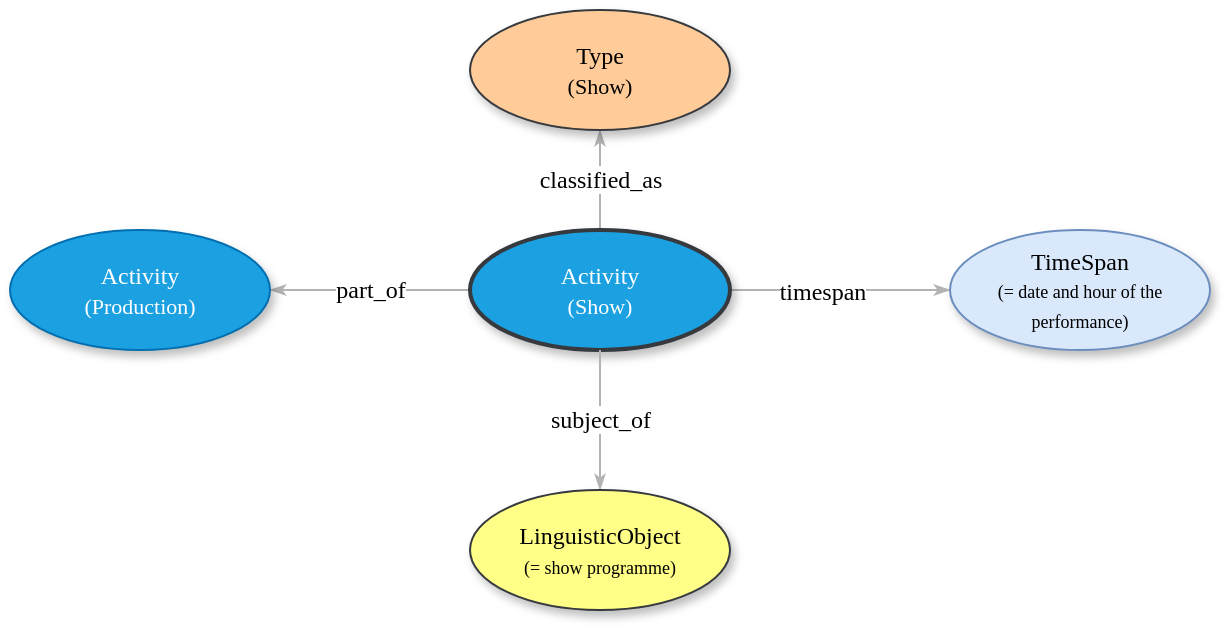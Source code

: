 <mxfile version="24.6.1" type="device">
  <diagram name="Page-1" id="42789a77-a242-8287-6e28-9cd8cfd52e62">
    <mxGraphModel dx="1434" dy="854" grid="1" gridSize="10" guides="1" tooltips="1" connect="1" arrows="1" fold="1" page="1" pageScale="1" pageWidth="1100" pageHeight="850" background="none" math="0" shadow="0">
      <root>
        <mxCell id="0" />
        <mxCell id="1" parent="0" />
        <mxCell id="1ea317790d2ca983-12" style="edgeStyle=none;rounded=1;html=1;labelBackgroundColor=none;startArrow=none;startFill=0;startSize=5;endArrow=classicThin;endFill=1;endSize=5;jettySize=auto;orthogonalLoop=1;strokeColor=#B3B3B3;strokeWidth=1;fontFamily=Verdana;fontSize=12" parent="1" source="1ea317790d2ca983-1" target="1ea317790d2ca983-2" edge="1">
          <mxGeometry relative="1" as="geometry" />
        </mxCell>
        <mxCell id="zDy7RlBYdxDVko9kDezS-1" value="&lt;font face=&quot;Verdana&quot; style=&quot;font-size: 12px; background-color: rgb(255, 255, 255);&quot;&gt;timespan&lt;/font&gt;" style="edgeLabel;html=1;align=center;verticalAlign=middle;resizable=0;points=[];" parent="1ea317790d2ca983-12" vertex="1" connectable="0">
          <mxGeometry x="-0.16" y="-1" relative="1" as="geometry">
            <mxPoint as="offset" />
          </mxGeometry>
        </mxCell>
        <mxCell id="1ea317790d2ca983-13" value="&lt;span style=&quot;background-color: rgb(255, 255, 255);&quot;&gt;part_of&lt;/span&gt;" style="edgeStyle=none;rounded=1;html=1;labelBackgroundColor=none;startArrow=none;startFill=0;startSize=5;endArrow=classicThin;endFill=1;endSize=5;jettySize=auto;orthogonalLoop=1;strokeColor=#B3B3B3;strokeWidth=1;fontFamily=Verdana;fontSize=12" parent="1" source="1ea317790d2ca983-1" target="1ea317790d2ca983-9" edge="1">
          <mxGeometry relative="1" as="geometry" />
        </mxCell>
        <mxCell id="1ea317790d2ca983-14" value="&lt;span style=&quot;background-color: rgb(255, 255, 255);&quot;&gt;classified_as&lt;/span&gt;" style="edgeStyle=none;rounded=1;html=1;labelBackgroundColor=none;startArrow=none;startFill=0;startSize=5;endArrow=classicThin;endFill=1;endSize=5;jettySize=auto;orthogonalLoop=1;strokeColor=#B3B3B3;strokeWidth=1;fontFamily=Verdana;fontSize=12" parent="1" source="1ea317790d2ca983-1" target="1ea317790d2ca983-3" edge="1">
          <mxGeometry relative="1" as="geometry" />
        </mxCell>
        <mxCell id="1ea317790d2ca983-1" value="Activity&lt;div&gt;&lt;font style=&quot;font-size: 11px;&quot;&gt;(Show)&lt;/font&gt;&lt;/div&gt;" style="ellipse;whiteSpace=wrap;html=1;rounded=0;shadow=1;comic=0;labelBackgroundColor=none;strokeWidth=2;fontFamily=Verdana;fontSize=12;align=center;fillColor=#1ba1e2;fontColor=#ffffff;strokeColor=#36393D;" parent="1" vertex="1">
          <mxGeometry x="420" y="210" width="130" height="60" as="geometry" />
        </mxCell>
        <mxCell id="1ea317790d2ca983-2" value="&lt;span&gt;TimeSpan&lt;/span&gt;&lt;div&gt;&lt;span&gt;&lt;font style=&quot;font-size: 9px;&quot;&gt;(= date and hour of the performance)&lt;/font&gt;&lt;/span&gt;&lt;/div&gt;" style="ellipse;whiteSpace=wrap;html=1;rounded=0;shadow=1;comic=0;labelBackgroundColor=none;strokeWidth=1;fontFamily=Verdana;fontSize=12;align=center;fillColor=#dae8fc;strokeColor=#6c8ebf;" parent="1" vertex="1">
          <mxGeometry x="660" y="210" width="130" height="60" as="geometry" />
        </mxCell>
        <mxCell id="1ea317790d2ca983-3" value="&lt;span&gt;Type&lt;/span&gt;&lt;div&gt;&lt;span&gt;&lt;font style=&quot;font-size: 11px;&quot;&gt;(Show)&lt;/font&gt;&lt;/span&gt;&lt;/div&gt;" style="ellipse;whiteSpace=wrap;html=1;rounded=0;shadow=1;comic=0;labelBackgroundColor=none;strokeWidth=1;fontFamily=Verdana;fontSize=12;align=center;fillColor=#ffcc99;strokeColor=#36393d;" parent="1" vertex="1">
          <mxGeometry x="420" y="100" width="130" height="60" as="geometry" />
        </mxCell>
        <mxCell id="1ea317790d2ca983-19" value="&lt;span style=&quot;background-color: rgb(255, 255, 255);&quot;&gt;subject_of&lt;/span&gt;" style="edgeStyle=none;rounded=1;html=1;labelBackgroundColor=none;startArrow=none;startFill=0;startSize=5;endArrow=classicThin;endFill=1;endSize=5;jettySize=auto;orthogonalLoop=1;strokeColor=#B3B3B3;strokeWidth=1;fontFamily=Verdana;fontSize=12" parent="1" source="1ea317790d2ca983-1" target="1ea317790d2ca983-10" edge="1">
          <mxGeometry relative="1" as="geometry" />
        </mxCell>
        <mxCell id="1ea317790d2ca983-9" value="Activity&lt;div&gt;&lt;font style=&quot;font-size: 11px;&quot;&gt;(Production)&lt;/font&gt;&lt;/div&gt;" style="ellipse;whiteSpace=wrap;html=1;rounded=0;shadow=1;comic=0;labelBackgroundColor=none;strokeWidth=1;fontFamily=Verdana;fontSize=12;align=center;rotation=0;fillColor=#1ba1e2;fontColor=#ffffff;strokeColor=#006EAF;" parent="1" vertex="1">
          <mxGeometry x="190" y="210" width="130" height="60" as="geometry" />
        </mxCell>
        <mxCell id="1ea317790d2ca983-10" value="&lt;span&gt;LinguisticObject&lt;/span&gt;&lt;div&gt;&lt;span&gt;&lt;font style=&quot;font-size: 9px;&quot;&gt;(= show programme)&lt;/font&gt;&lt;/span&gt;&lt;/div&gt;" style="ellipse;whiteSpace=wrap;html=1;rounded=0;shadow=1;comic=0;labelBackgroundColor=none;strokeWidth=1;fontFamily=Verdana;fontSize=12;align=center;rotation=0;fillColor=#ffff88;strokeColor=#36393d;" parent="1" vertex="1">
          <mxGeometry x="420" y="340" width="130" height="60" as="geometry" />
        </mxCell>
      </root>
    </mxGraphModel>
  </diagram>
</mxfile>

